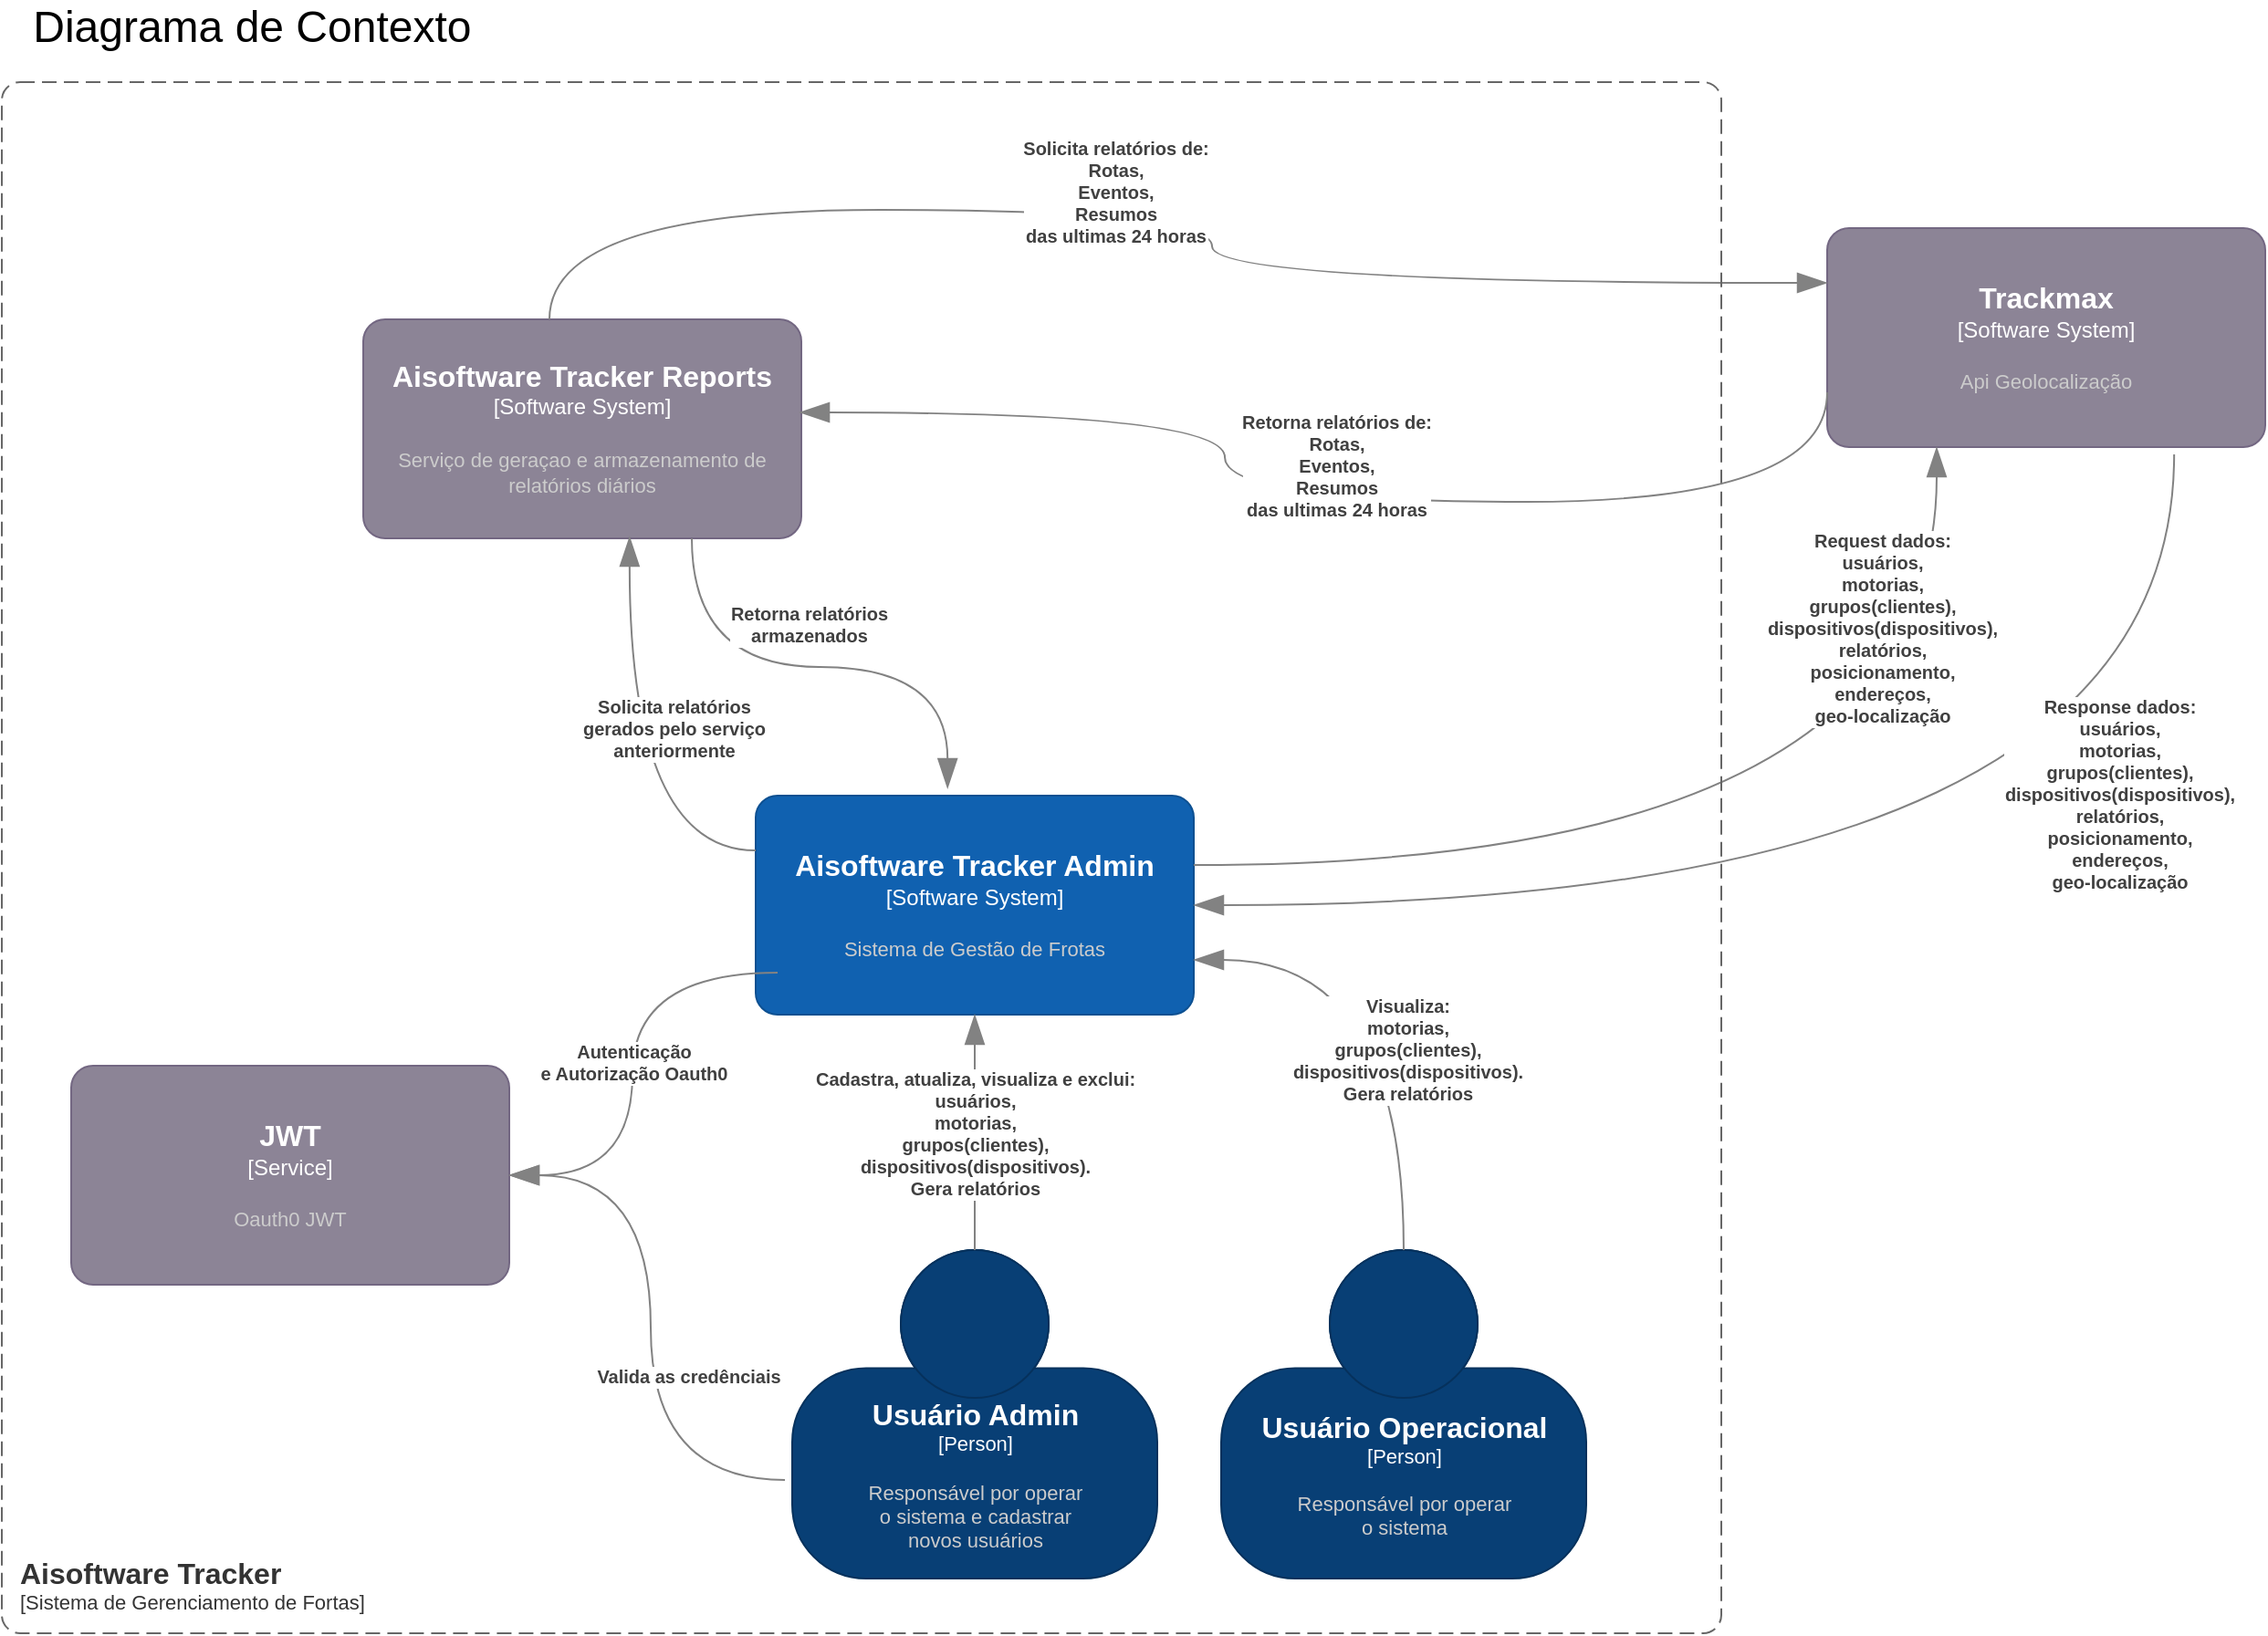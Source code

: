 <mxfile version="18.1.1" type="device"><diagram id="1LQYR9zd2X4RSZXD0-Lx" name="Página-1"><mxGraphModel dx="1383" dy="291" grid="1" gridSize="10" guides="1" tooltips="1" connect="1" arrows="1" fold="1" page="1" pageScale="1" pageWidth="827" pageHeight="1169" math="0" shadow="0"><root><mxCell id="0"/><mxCell id="1" parent="0"/><object placeholders="1" c4Name="Aisoftware Tracker Admin" c4Type="Software System" c4Description="Sistema de Gestão de Frotas" label="&lt;font style=&quot;font-size: 16px&quot;&gt;&lt;b&gt;%c4Name%&lt;/b&gt;&lt;/font&gt;&lt;div&gt;[%c4Type%]&lt;/div&gt;&lt;br&gt;&lt;div&gt;&lt;font style=&quot;font-size: 11px&quot;&gt;&lt;font color=&quot;#cccccc&quot;&gt;%c4Description%&lt;/font&gt;&lt;/div&gt;" id="drtj_wqPP8ha_qQDEmLz-3"><mxCell style="rounded=1;whiteSpace=wrap;html=1;labelBackgroundColor=none;fillColor=#1061B0;fontColor=#ffffff;align=center;arcSize=10;strokeColor=#0D5091;metaEdit=1;resizable=0;points=[[0.25,0,0],[0.5,0,0],[0.75,0,0],[1,0.25,0],[1,0.5,0],[1,0.75,0],[0.75,1,0],[0.5,1,0],[0.25,1,0],[0,0.75,0],[0,0.5,0],[0,0.25,0]];" parent="1" vertex="1"><mxGeometry x="-197" y="571" width="240" height="120" as="geometry"/></mxCell></object><object placeholders="1" c4Name="Aisoftware Tracker Reports" c4Type="Software System" c4Description="Serviço de geraçao e armazenamento de relatórios diários" label="&lt;font style=&quot;font-size: 16px&quot;&gt;&lt;b&gt;%c4Name%&lt;/b&gt;&lt;/font&gt;&lt;div&gt;[%c4Type%]&lt;/div&gt;&lt;br&gt;&lt;div&gt;&lt;font style=&quot;font-size: 11px&quot;&gt;&lt;font color=&quot;#cccccc&quot;&gt;%c4Description%&lt;/font&gt;&lt;/div&gt;" id="drtj_wqPP8ha_qQDEmLz-5"><mxCell style="rounded=1;whiteSpace=wrap;html=1;labelBackgroundColor=none;fillColor=#8C8496;fontColor=#ffffff;align=center;arcSize=10;strokeColor=#736782;metaEdit=1;resizable=0;points=[[0.25,0,0],[0.5,0,0],[0.75,0,0],[1,0.25,0],[1,0.5,0],[1,0.75,0],[0.75,1,0],[0.5,1,0],[0.25,1,0],[0,0.75,0],[0,0.5,0],[0,0.25,0]];" parent="1" vertex="1"><mxGeometry x="-412" y="310" width="240" height="120" as="geometry"/></mxCell></object><object placeholders="1" c4Name="Trackmax" c4Type="Software System" c4Description="Api Geolocalização" label="&lt;font style=&quot;font-size: 16px&quot;&gt;&lt;b&gt;%c4Name%&lt;/b&gt;&lt;/font&gt;&lt;div&gt;[%c4Type%]&lt;/div&gt;&lt;br&gt;&lt;div&gt;&lt;font style=&quot;font-size: 11px&quot;&gt;&lt;font color=&quot;#cccccc&quot;&gt;%c4Description%&lt;/font&gt;&lt;/div&gt;" id="drtj_wqPP8ha_qQDEmLz-6"><mxCell style="rounded=1;whiteSpace=wrap;html=1;labelBackgroundColor=none;fillColor=#8C8496;fontColor=#ffffff;align=center;arcSize=10;strokeColor=#736782;metaEdit=1;resizable=0;points=[[0.25,0,0],[0.5,0,0],[0.75,0,0],[1,0.25,0],[1,0.5,0],[1,0.75,0],[0.75,1,0],[0.5,1,0],[0.25,1,0],[0,0.75,0],[0,0.5,0],[0,0.25,0]];" parent="1" vertex="1"><mxGeometry x="390" y="260" width="240" height="120" as="geometry"/></mxCell></object><object placeholders="1" c4Name="Usuário Admin" c4Type="Person" c4Description="Responsável por operar &#10;o sistema e cadastrar &#10;novos usuários" label="&lt;font style=&quot;font-size: 16px&quot;&gt;&lt;b&gt;%c4Name%&lt;/b&gt;&lt;/font&gt;&lt;div&gt;[%c4Type%]&lt;/div&gt;&lt;br&gt;&lt;div&gt;&lt;font style=&quot;font-size: 11px&quot;&gt;&lt;font color=&quot;#cccccc&quot;&gt;%c4Description%&lt;/font&gt;&lt;/div&gt;" id="drtj_wqPP8ha_qQDEmLz-7"><mxCell style="html=1;fontSize=11;dashed=0;whitespace=wrap;fillColor=#083F75;strokeColor=#06315C;fontColor=#ffffff;shape=mxgraph.c4.person2;align=center;metaEdit=1;points=[[0.5,0,0],[1,0.5,0],[1,0.75,0],[0.75,1,0],[0.5,1,0],[0.25,1,0],[0,0.75,0],[0,0.5,0]];resizable=0;" parent="1" vertex="1"><mxGeometry x="-177" y="820" width="200" height="180" as="geometry"/></mxCell></object><object placeholders="1" c4Type="Relationship" c4Description="Solicita relatórios de:&#10;Rotas,&#10;Eventos,&#10;Resumos&#10;das ultimas 24 horas" label="&lt;div style=&quot;text-align: left&quot;&gt;&lt;div style=&quot;text-align: center&quot;&gt;&lt;b&gt;%c4Description%&lt;/b&gt;&lt;/div&gt;" id="drtj_wqPP8ha_qQDEmLz-13"><mxCell style="endArrow=blockThin;html=1;fontSize=10;fontColor=#404040;strokeWidth=1;endFill=1;strokeColor=#828282;elbow=vertical;metaEdit=1;endSize=14;startSize=14;jumpStyle=arc;jumpSize=16;rounded=0;edgeStyle=orthogonalEdgeStyle;curved=1;entryX=0;entryY=0.25;entryDx=0;entryDy=0;entryPerimeter=0;" parent="1" target="drtj_wqPP8ha_qQDEmLz-6" edge="1"><mxGeometry x="-0.076" y="10" width="240" relative="1" as="geometry"><mxPoint x="-310" y="310" as="sourcePoint"/><mxPoint x="53" y="310" as="targetPoint"/><mxPoint as="offset"/><Array as="points"><mxPoint x="-310" y="250"/><mxPoint x="53" y="250"/><mxPoint x="53" y="290"/></Array></mxGeometry></mxCell></object><object placeholders="1" c4Type="Relationship" c4Description="Solicita relatórios &#10;gerados pelo serviço &#10;anteriormente" label="&lt;div style=&quot;text-align: left&quot;&gt;&lt;div style=&quot;text-align: center&quot;&gt;&lt;b&gt;%c4Description%&lt;/b&gt;&lt;/div&gt;" id="drtj_wqPP8ha_qQDEmLz-14"><mxCell style="endArrow=blockThin;html=1;fontSize=10;fontColor=#404040;strokeWidth=1;endFill=1;strokeColor=#828282;elbow=vertical;metaEdit=1;endSize=14;startSize=14;jumpStyle=arc;jumpSize=16;rounded=0;edgeStyle=orthogonalEdgeStyle;curved=1;exitX=0;exitY=0.25;exitDx=0;exitDy=0;exitPerimeter=0;entryX=0.608;entryY=0.992;entryDx=0;entryDy=0;entryPerimeter=0;" parent="1" source="drtj_wqPP8ha_qQDEmLz-3" target="drtj_wqPP8ha_qQDEmLz-5" edge="1"><mxGeometry x="0.13" y="-24" width="240" relative="1" as="geometry"><mxPoint x="-572" y="860" as="sourcePoint"/><mxPoint x="-332" y="860" as="targetPoint"/><mxPoint as="offset"/></mxGeometry></mxCell></object><object placeholders="1" c4Type="Relationship" c4Description="Response dados:&#10;usuários,&#10;motorias, &#10;grupos(clientes),&#10;dispositivos(dispositivos),&#10;relatórios,&#10;posicionamento,&#10;endereços,&#10;geo-localização" label="&lt;div style=&quot;text-align: left&quot;&gt;&lt;div style=&quot;text-align: center&quot;&gt;&lt;b&gt;%c4Description%&lt;/b&gt;&lt;/div&gt;" id="drtj_wqPP8ha_qQDEmLz-15"><mxCell style="endArrow=blockThin;html=1;fontSize=10;fontColor=#404040;strokeWidth=1;endFill=1;strokeColor=#828282;elbow=vertical;metaEdit=1;endSize=14;startSize=14;jumpStyle=arc;jumpSize=16;rounded=0;edgeStyle=orthogonalEdgeStyle;curved=1;entryX=1;entryY=0.5;entryDx=0;entryDy=0;entryPerimeter=0;exitX=0.792;exitY=1.033;exitDx=0;exitDy=0;exitPerimeter=0;" parent="1" source="drtj_wqPP8ha_qQDEmLz-6" target="drtj_wqPP8ha_qQDEmLz-3" edge="1"><mxGeometry x="-0.525" y="-30" width="240" relative="1" as="geometry"><mxPoint x="188" y="580" as="sourcePoint"/><mxPoint x="428" y="580" as="targetPoint"/><mxPoint as="offset"/><Array as="points"><mxPoint x="580" y="631"/></Array></mxGeometry></mxCell></object><object placeholders="1" c4Type="Relationship" c4Description="Request dados:&#10;usuários,&#10;motorias, &#10;grupos(clientes),&#10;dispositivos(dispositivos),&#10;relatórios,&#10;posicionamento,&#10;endereços,&#10;geo-localização" label="&lt;div style=&quot;text-align: left&quot;&gt;&lt;div style=&quot;text-align: center&quot;&gt;&lt;b&gt;%c4Description%&lt;/b&gt;&lt;/div&gt;" id="drtj_wqPP8ha_qQDEmLz-16"><mxCell style="endArrow=blockThin;html=1;fontSize=10;fontColor=#404040;strokeWidth=1;endFill=1;strokeColor=#828282;elbow=vertical;metaEdit=1;endSize=14;startSize=14;jumpStyle=arc;jumpSize=16;rounded=0;edgeStyle=orthogonalEdgeStyle;curved=1;exitX=1;exitY=0.317;exitDx=0;exitDy=0;exitPerimeter=0;entryX=0.25;entryY=1;entryDx=0;entryDy=0;entryPerimeter=0;" parent="1" source="drtj_wqPP8ha_qQDEmLz-3" target="drtj_wqPP8ha_qQDEmLz-6" edge="1"><mxGeometry x="0.685" y="30" width="240" relative="1" as="geometry"><mxPoint x="-502" y="740" as="sourcePoint"/><mxPoint x="390" y="380" as="targetPoint"/><mxPoint y="-1" as="offset"/></mxGeometry></mxCell></object><object placeholders="1" c4Type="Relationship" c4Description="Cadastra, atualiza, visualiza e exclui:&#10;usuários,&#10;motorias, &#10;grupos(clientes),&#10;dispositivos(dispositivos).&#10;Gera relatórios" label="&lt;div style=&quot;text-align: left&quot;&gt;&lt;div style=&quot;text-align: center&quot;&gt;&lt;b&gt;%c4Description%&lt;/b&gt;&lt;/div&gt;" id="drtj_wqPP8ha_qQDEmLz-17"><mxCell style="endArrow=blockThin;html=1;fontSize=10;fontColor=#404040;strokeWidth=1;endFill=1;strokeColor=#828282;elbow=vertical;metaEdit=1;endSize=14;startSize=14;jumpStyle=arc;jumpSize=16;rounded=0;edgeStyle=orthogonalEdgeStyle;curved=1;exitX=0.5;exitY=0;exitDx=0;exitDy=0;exitPerimeter=0;" parent="1" source="drtj_wqPP8ha_qQDEmLz-7" target="drtj_wqPP8ha_qQDEmLz-3" edge="1"><mxGeometry width="240" relative="1" as="geometry"><mxPoint x="-622" y="860" as="sourcePoint"/><mxPoint x="-382" y="860" as="targetPoint"/></mxGeometry></mxCell></object><object placeholders="1" c4Name="Aisoftware Tracker" c4Type="SystemScopeBoundary" c4Application="Sistema de Gerenciamento de Fortas" label="&lt;font style=&quot;font-size: 16px&quot;&gt;&lt;b&gt;&lt;div style=&quot;text-align: left&quot;&gt;%c4Name%&lt;/div&gt;&lt;/b&gt;&lt;/font&gt;&lt;div style=&quot;text-align: left&quot;&gt;[%c4Application%]&lt;/div&gt;" id="drtj_wqPP8ha_qQDEmLz-18"><mxCell style="rounded=1;fontSize=11;whiteSpace=wrap;html=1;dashed=1;arcSize=20;fillColor=none;strokeColor=#666666;fontColor=#333333;labelBackgroundColor=none;align=left;verticalAlign=bottom;labelBorderColor=none;spacingTop=0;spacing=10;dashPattern=8 4;metaEdit=1;rotatable=0;perimeter=rectanglePerimeter;noLabel=0;labelPadding=0;allowArrows=0;connectable=0;expand=0;recursiveResize=0;editable=1;pointerEvents=0;absoluteArcSize=1;points=[[0.25,0,0],[0.5,0,0],[0.75,0,0],[1,0.25,0],[1,0.5,0],[1,0.75,0],[0.75,1,0],[0.5,1,0],[0.25,1,0],[0,0.75,0],[0,0.5,0],[0,0.25,0]];" parent="1" vertex="1"><mxGeometry x="-610" y="180" width="942" height="850" as="geometry"/></mxCell></object><object placeholders="1" c4Name="JWT" c4Type="Service" c4Description="Oauth0 JWT" label="&lt;font style=&quot;font-size: 16px&quot;&gt;&lt;b&gt;%c4Name%&lt;/b&gt;&lt;/font&gt;&lt;div&gt;[%c4Type%]&lt;/div&gt;&lt;br&gt;&lt;div&gt;&lt;font style=&quot;font-size: 11px&quot;&gt;&lt;font color=&quot;#cccccc&quot;&gt;%c4Description%&lt;/font&gt;&lt;/div&gt;" id="drtj_wqPP8ha_qQDEmLz-19"><mxCell style="rounded=1;whiteSpace=wrap;html=1;labelBackgroundColor=none;fillColor=#8C8496;fontColor=#ffffff;align=center;arcSize=10;strokeColor=#736782;metaEdit=1;resizable=0;points=[[0.25,0,0],[0.5,0,0],[0.75,0,0],[1,0.25,0],[1,0.5,0],[1,0.75,0],[0.75,1,0],[0.5,1,0],[0.25,1,0],[0,0.75,0],[0,0.5,0],[0,0.25,0]];" parent="1" vertex="1"><mxGeometry x="-572" y="719" width="240" height="120" as="geometry"/></mxCell></object><object placeholders="1" c4Type="Relationship" c4Description="Autenticação &#10;e Autorização Oauth0" label="&lt;div style=&quot;text-align: left&quot;&gt;&lt;div style=&quot;text-align: center&quot;&gt;&lt;b&gt;%c4Description%&lt;/b&gt;&lt;/div&gt;" id="drtj_wqPP8ha_qQDEmLz-20"><mxCell style="endArrow=blockThin;html=1;fontSize=10;fontColor=#404040;strokeWidth=1;endFill=1;strokeColor=#828282;elbow=vertical;metaEdit=1;endSize=14;startSize=14;jumpStyle=arc;jumpSize=16;rounded=0;edgeStyle=orthogonalEdgeStyle;curved=1;exitX=0.05;exitY=0.808;exitDx=0;exitDy=0;exitPerimeter=0;entryX=1;entryY=0.5;entryDx=0;entryDy=0;entryPerimeter=0;" parent="1" source="drtj_wqPP8ha_qQDEmLz-3" target="drtj_wqPP8ha_qQDEmLz-19" edge="1"><mxGeometry width="240" relative="1" as="geometry"><mxPoint x="-867" y="924" as="sourcePoint"/><mxPoint x="-627" y="924" as="targetPoint"/></mxGeometry></mxCell></object><object placeholders="1" c4Type="Relationship" c4Description="Valida as credênciais" label="&lt;div style=&quot;text-align: left&quot;&gt;&lt;div style=&quot;text-align: center&quot;&gt;&lt;b&gt;%c4Description%&lt;/b&gt;&lt;/div&gt;" id="drtj_wqPP8ha_qQDEmLz-21"><mxCell style="endArrow=blockThin;html=1;fontSize=10;fontColor=#404040;strokeWidth=1;endFill=1;strokeColor=#828282;elbow=vertical;metaEdit=1;endSize=14;startSize=14;jumpStyle=arc;jumpSize=16;rounded=0;edgeStyle=orthogonalEdgeStyle;curved=1;exitX=-0.02;exitY=0.7;exitDx=0;exitDy=0;exitPerimeter=0;" parent="1" source="drtj_wqPP8ha_qQDEmLz-7" target="drtj_wqPP8ha_qQDEmLz-19" edge="1"><mxGeometry x="-0.179" y="-20" width="240" relative="1" as="geometry"><mxPoint x="-789" y="900" as="sourcePoint"/><mxPoint x="-549" y="900" as="targetPoint"/><mxPoint as="offset"/></mxGeometry></mxCell></object><object placeholders="1" c4Type="Relationship" c4Description="Retorna relatórios &#10;armazenados" label="&lt;div style=&quot;text-align: left&quot;&gt;&lt;div style=&quot;text-align: center&quot;&gt;&lt;b&gt;%c4Description%&lt;/b&gt;&lt;/div&gt;" id="drtj_wqPP8ha_qQDEmLz-24"><mxCell style="endArrow=blockThin;html=1;fontSize=10;fontColor=#404040;strokeWidth=1;endFill=1;strokeColor=#828282;elbow=vertical;metaEdit=1;endSize=14;startSize=14;jumpStyle=arc;jumpSize=16;rounded=0;edgeStyle=orthogonalEdgeStyle;curved=1;exitX=0.75;exitY=1;exitDx=0;exitDy=0;exitPerimeter=0;entryX=0.438;entryY=-0.033;entryDx=0;entryDy=0;entryPerimeter=0;" parent="1" source="drtj_wqPP8ha_qQDEmLz-5" target="drtj_wqPP8ha_qQDEmLz-3" edge="1"><mxGeometry x="-0.037" y="24" width="240" relative="1" as="geometry"><mxPoint x="-716" y="655" as="sourcePoint"/><mxPoint x="-476" y="655" as="targetPoint"/><mxPoint x="1" as="offset"/></mxGeometry></mxCell></object><object placeholders="1" c4Name="Usuário Operacional" c4Type="Person" c4Description="Responsável por operar &#10;o sistema" label="&lt;font style=&quot;font-size: 16px&quot;&gt;&lt;b&gt;%c4Name%&lt;/b&gt;&lt;/font&gt;&lt;div&gt;[%c4Type%]&lt;/div&gt;&lt;br&gt;&lt;div&gt;&lt;font style=&quot;font-size: 11px&quot;&gt;&lt;font color=&quot;#cccccc&quot;&gt;%c4Description%&lt;/font&gt;&lt;/div&gt;" id="MjYdpLAyPA87z6aoARs--1"><mxCell style="html=1;fontSize=11;dashed=0;whitespace=wrap;fillColor=#083F75;strokeColor=#06315C;fontColor=#ffffff;shape=mxgraph.c4.person2;align=center;metaEdit=1;points=[[0.5,0,0],[1,0.5,0],[1,0.75,0],[0.75,1,0],[0.5,1,0],[0.25,1,0],[0,0.75,0],[0,0.5,0]];resizable=0;" vertex="1" parent="1"><mxGeometry x="58" y="820" width="200" height="180" as="geometry"/></mxCell></object><object placeholders="1" c4Type="Relationship" c4Description="Visualiza:&#10;motorias, &#10;grupos(clientes),&#10;dispositivos(dispositivos).&#10;Gera relatórios" label="&lt;div style=&quot;text-align: left&quot;&gt;&lt;div style=&quot;text-align: center&quot;&gt;&lt;b&gt;%c4Description%&lt;/b&gt;&lt;/div&gt;" id="MjYdpLAyPA87z6aoARs--2"><mxCell style="endArrow=blockThin;html=1;fontSize=10;fontColor=#404040;strokeWidth=1;endFill=1;strokeColor=#828282;elbow=vertical;metaEdit=1;endSize=14;startSize=14;jumpStyle=arc;jumpSize=16;rounded=0;edgeStyle=orthogonalEdgeStyle;curved=1;exitX=0.5;exitY=0;exitDx=0;exitDy=0;exitPerimeter=0;entryX=1;entryY=0.75;entryDx=0;entryDy=0;entryPerimeter=0;" edge="1" parent="1" source="MjYdpLAyPA87z6aoARs--1" target="drtj_wqPP8ha_qQDEmLz-3"><mxGeometry x="-0.197" y="-2" width="240" relative="1" as="geometry"><mxPoint x="-387" y="860" as="sourcePoint"/><mxPoint x="158" y="691" as="targetPoint"/><mxPoint as="offset"/></mxGeometry></mxCell></object><object placeholders="1" c4Type="Relationship" c4Description="Retorna relatórios de:&#10;Rotas,&#10;Eventos,&#10;Resumos&#10;das ultimas 24 horas" label="&lt;div style=&quot;text-align: left&quot;&gt;&lt;div style=&quot;text-align: center&quot;&gt;&lt;b&gt;%c4Description%&lt;/b&gt;&lt;/div&gt;" id="MjYdpLAyPA87z6aoARs--5"><mxCell style="endArrow=blockThin;html=1;fontSize=10;fontColor=#404040;strokeWidth=1;endFill=1;strokeColor=#828282;elbow=vertical;metaEdit=1;endSize=14;startSize=14;jumpStyle=arc;jumpSize=16;rounded=0;edgeStyle=orthogonalEdgeStyle;curved=1;entryX=0.996;entryY=0.425;entryDx=0;entryDy=0;entryPerimeter=0;exitX=0;exitY=0.75;exitDx=0;exitDy=0;exitPerimeter=0;" edge="1" parent="1" source="drtj_wqPP8ha_qQDEmLz-6" target="drtj_wqPP8ha_qQDEmLz-5"><mxGeometry x="-0.018" y="-20" width="240" relative="1" as="geometry"><mxPoint x="10" y="410" as="sourcePoint"/><mxPoint x="-79.98" y="300" as="targetPoint"/><mxPoint x="1" as="offset"/><Array as="points"><mxPoint x="390" y="410"/><mxPoint x="60" y="410"/><mxPoint x="60" y="361"/></Array></mxGeometry></mxCell></object><mxCell id="MjYdpLAyPA87z6aoARs--6" value="&lt;font style=&quot;font-size: 24px;&quot;&gt;Diagrama de Contexto&amp;nbsp;&lt;/font&gt;" style="text;html=1;align=center;verticalAlign=middle;resizable=0;points=[];autosize=1;strokeColor=none;fillColor=none;" vertex="1" parent="1"><mxGeometry x="-600" y="140" width="260" height="20" as="geometry"/></mxCell></root></mxGraphModel></diagram></mxfile>
